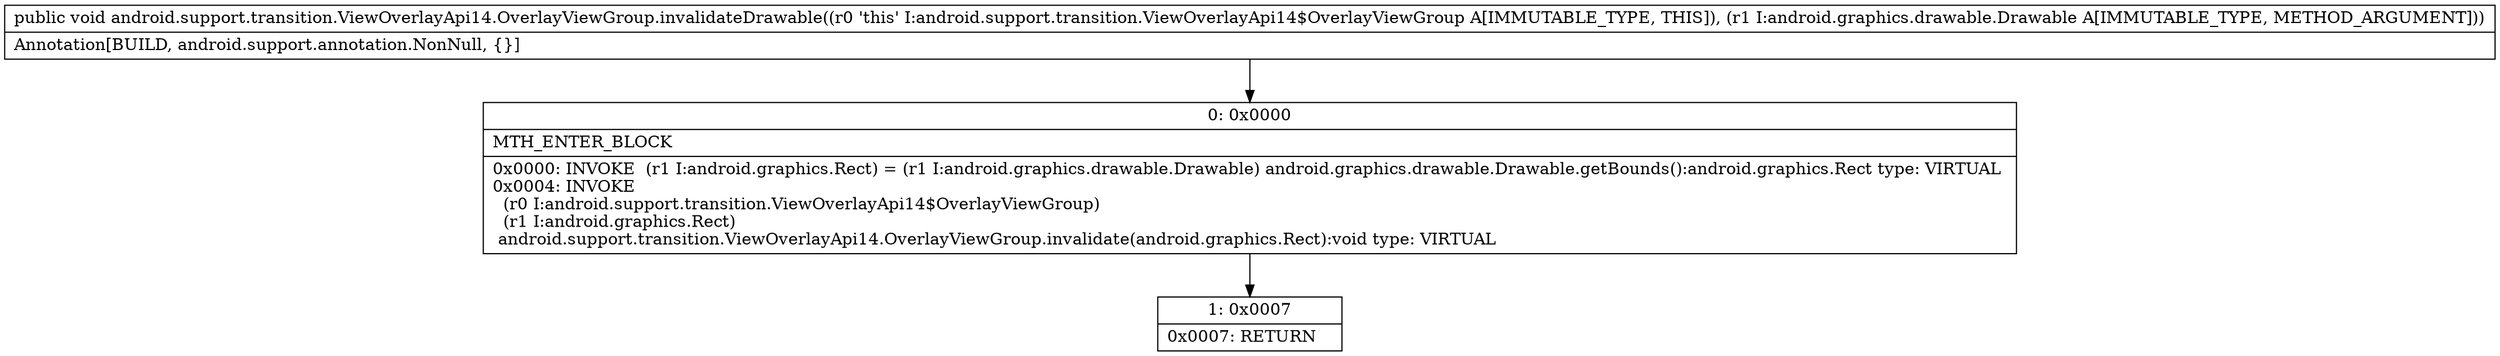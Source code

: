 digraph "CFG forandroid.support.transition.ViewOverlayApi14.OverlayViewGroup.invalidateDrawable(Landroid\/graphics\/drawable\/Drawable;)V" {
Node_0 [shape=record,label="{0\:\ 0x0000|MTH_ENTER_BLOCK\l|0x0000: INVOKE  (r1 I:android.graphics.Rect) = (r1 I:android.graphics.drawable.Drawable) android.graphics.drawable.Drawable.getBounds():android.graphics.Rect type: VIRTUAL \l0x0004: INVOKE  \l  (r0 I:android.support.transition.ViewOverlayApi14$OverlayViewGroup)\l  (r1 I:android.graphics.Rect)\l android.support.transition.ViewOverlayApi14.OverlayViewGroup.invalidate(android.graphics.Rect):void type: VIRTUAL \l}"];
Node_1 [shape=record,label="{1\:\ 0x0007|0x0007: RETURN   \l}"];
MethodNode[shape=record,label="{public void android.support.transition.ViewOverlayApi14.OverlayViewGroup.invalidateDrawable((r0 'this' I:android.support.transition.ViewOverlayApi14$OverlayViewGroup A[IMMUTABLE_TYPE, THIS]), (r1 I:android.graphics.drawable.Drawable A[IMMUTABLE_TYPE, METHOD_ARGUMENT]))  | Annotation[BUILD, android.support.annotation.NonNull, \{\}]\l}"];
MethodNode -> Node_0;
Node_0 -> Node_1;
}

